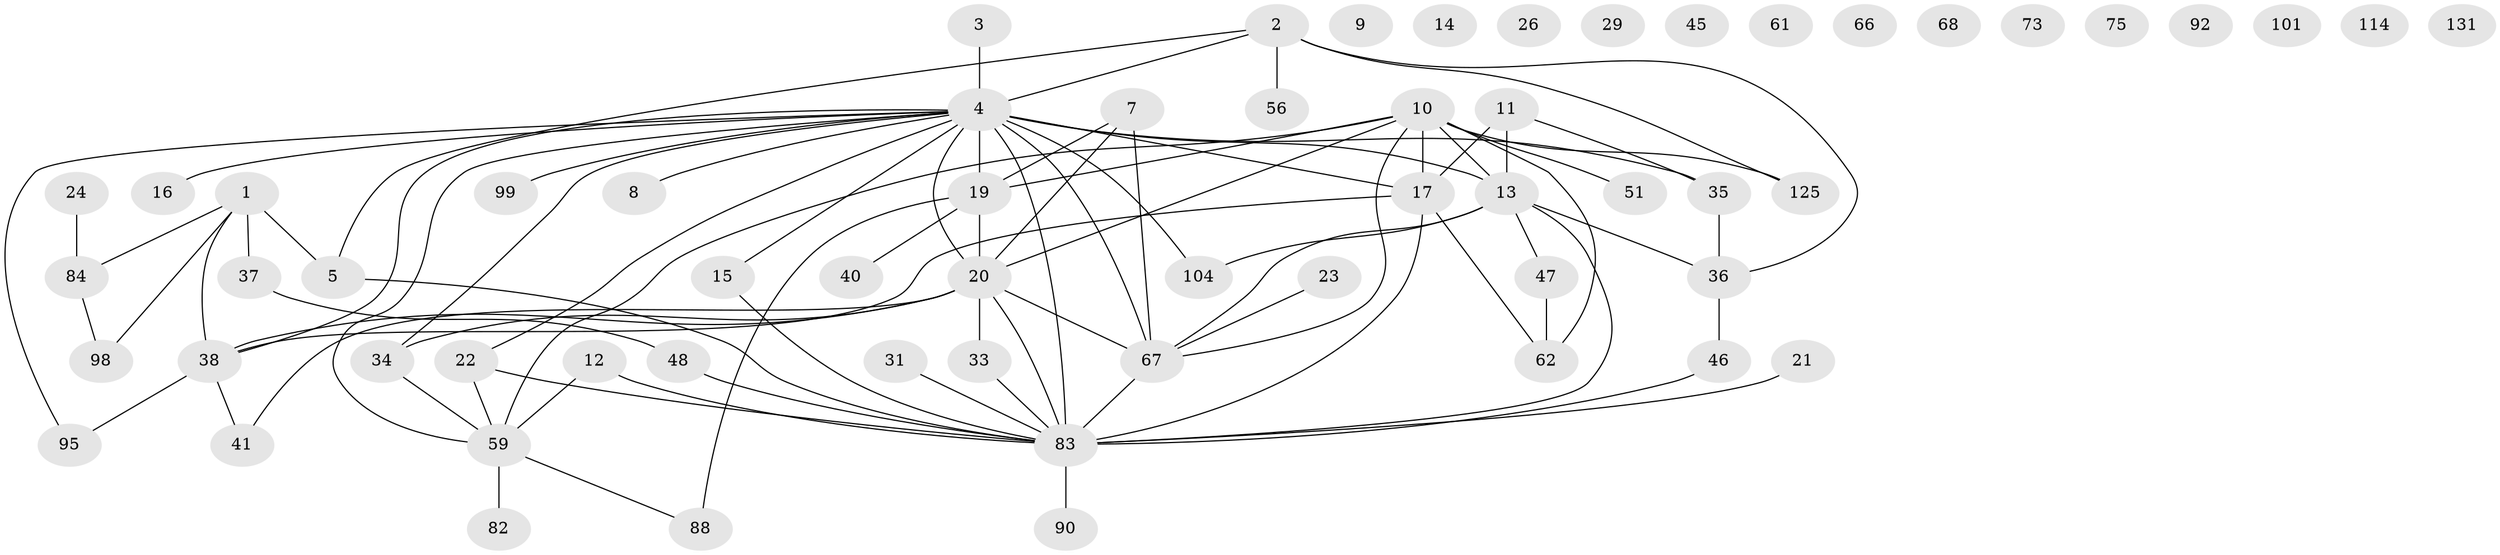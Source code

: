 // original degree distribution, {4: 0.11278195488721804, 1: 0.21052631578947367, 7: 0.015037593984962405, 0: 0.10526315789473684, 3: 0.16541353383458646, 2: 0.2631578947368421, 5: 0.10526315789473684, 6: 0.022556390977443608}
// Generated by graph-tools (version 1.1) at 2025/16/03/04/25 18:16:34]
// undirected, 61 vertices, 85 edges
graph export_dot {
graph [start="1"]
  node [color=gray90,style=filled];
  1 [super="+81+97+91+6"];
  2 [super="+71+57"];
  3;
  4 [super="+122+72+27+30+44"];
  5 [super="+60"];
  7 [super="+28"];
  8;
  9;
  10 [super="+103+52"];
  11 [super="+18"];
  12 [super="+42"];
  13 [super="+65+77"];
  14;
  15 [super="+55"];
  16;
  17 [super="+58+78"];
  19 [super="+64"];
  20 [super="+53+32"];
  21 [super="+105"];
  22 [super="+127+94"];
  23;
  24;
  26;
  29;
  31;
  33 [super="+121+49"];
  34;
  35 [super="+85+43"];
  36 [super="+54+108+96"];
  37 [super="+89"];
  38 [super="+116+50"];
  40;
  41;
  45;
  46 [super="+86"];
  47;
  48;
  51;
  56 [super="+128"];
  59 [super="+119"];
  61;
  62 [super="+133"];
  66;
  67 [super="+109+110"];
  68;
  73;
  75;
  82;
  83 [super="+113"];
  84 [super="+112"];
  88;
  90;
  92;
  95;
  98;
  99;
  101;
  104 [super="+106"];
  114;
  125 [super="+129"];
  131;
  1 -- 84;
  1 -- 38;
  1 -- 5;
  1 -- 98;
  1 -- 37;
  2 -- 125;
  2 -- 4;
  2 -- 36;
  2 -- 5;
  2 -- 56 [weight=2];
  3 -- 4;
  4 -- 59;
  4 -- 83 [weight=3];
  4 -- 16;
  4 -- 99;
  4 -- 104;
  4 -- 15;
  4 -- 35 [weight=2];
  4 -- 20;
  4 -- 34;
  4 -- 67;
  4 -- 8;
  4 -- 13;
  4 -- 17;
  4 -- 19;
  4 -- 95;
  4 -- 38;
  4 -- 22;
  5 -- 83;
  7 -- 67;
  7 -- 19;
  7 -- 20;
  10 -- 51;
  10 -- 20;
  10 -- 17 [weight=2];
  10 -- 67;
  10 -- 13;
  10 -- 19;
  10 -- 59;
  10 -- 125;
  10 -- 62;
  11 -- 17;
  11 -- 13;
  11 -- 35;
  12 -- 59;
  12 -- 83;
  13 -- 83;
  13 -- 67;
  13 -- 104;
  13 -- 47;
  13 -- 36;
  15 -- 83;
  17 -- 38;
  17 -- 62;
  17 -- 83;
  19 -- 40;
  19 -- 88;
  19 -- 20;
  20 -- 67;
  20 -- 83;
  20 -- 34;
  20 -- 38;
  20 -- 41;
  20 -- 33;
  21 -- 83;
  22 -- 59;
  22 -- 83;
  23 -- 67;
  24 -- 84;
  31 -- 83;
  33 -- 83;
  34 -- 59;
  35 -- 36;
  36 -- 46;
  37 -- 48;
  38 -- 41;
  38 -- 95;
  46 -- 83;
  47 -- 62;
  48 -- 83;
  59 -- 82;
  59 -- 88;
  67 -- 83;
  83 -- 90;
  84 -- 98;
}

